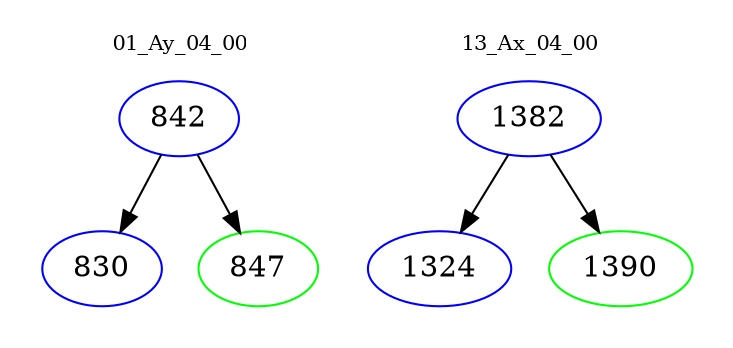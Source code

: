 digraph{
subgraph cluster_0 {
color = white
label = "01_Ay_04_00";
fontsize=10;
T0_842 [label="842", color="blue"]
T0_842 -> T0_830 [color="black"]
T0_830 [label="830", color="blue"]
T0_842 -> T0_847 [color="black"]
T0_847 [label="847", color="green"]
}
subgraph cluster_1 {
color = white
label = "13_Ax_04_00";
fontsize=10;
T1_1382 [label="1382", color="blue"]
T1_1382 -> T1_1324 [color="black"]
T1_1324 [label="1324", color="blue"]
T1_1382 -> T1_1390 [color="black"]
T1_1390 [label="1390", color="green"]
}
}
